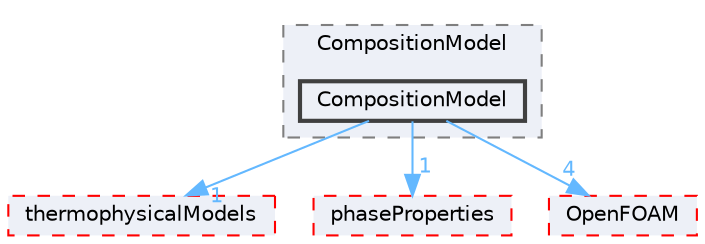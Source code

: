 digraph "src/lagrangian/intermediate/submodels/Reacting/CompositionModel/CompositionModel"
{
 // LATEX_PDF_SIZE
  bgcolor="transparent";
  edge [fontname=Helvetica,fontsize=10,labelfontname=Helvetica,labelfontsize=10];
  node [fontname=Helvetica,fontsize=10,shape=box,height=0.2,width=0.4];
  compound=true
  subgraph clusterdir_16f5845c09f6ad6ed2ac566840149531 {
    graph [ bgcolor="#edf0f7", pencolor="grey50", label="CompositionModel", fontname=Helvetica,fontsize=10 style="filled,dashed", URL="dir_16f5845c09f6ad6ed2ac566840149531.html",tooltip=""]
  dir_b0804e603a100977b4a8ff0dccfa84da [label="CompositionModel", fillcolor="#edf0f7", color="grey25", style="filled,bold", URL="dir_b0804e603a100977b4a8ff0dccfa84da.html",tooltip=""];
  }
  dir_2778d089ec5c4f66810b11f753867003 [label="thermophysicalModels", fillcolor="#edf0f7", color="red", style="filled,dashed", URL="dir_2778d089ec5c4f66810b11f753867003.html",tooltip=""];
  dir_970d888d503ae0b030e8ecd5b80bb0f3 [label="phaseProperties", fillcolor="#edf0f7", color="red", style="filled,dashed", URL="dir_970d888d503ae0b030e8ecd5b80bb0f3.html",tooltip=""];
  dir_c5473ff19b20e6ec4dfe5c310b3778a8 [label="OpenFOAM", fillcolor="#edf0f7", color="red", style="filled,dashed", URL="dir_c5473ff19b20e6ec4dfe5c310b3778a8.html",tooltip=""];
  dir_b0804e603a100977b4a8ff0dccfa84da->dir_2778d089ec5c4f66810b11f753867003 [headlabel="1", labeldistance=1.5 headhref="dir_000584_004022.html" href="dir_000584_004022.html" color="steelblue1" fontcolor="steelblue1"];
  dir_b0804e603a100977b4a8ff0dccfa84da->dir_970d888d503ae0b030e8ecd5b80bb0f3 [headlabel="1", labeldistance=1.5 headhref="dir_000584_002902.html" href="dir_000584_002902.html" color="steelblue1" fontcolor="steelblue1"];
  dir_b0804e603a100977b4a8ff0dccfa84da->dir_c5473ff19b20e6ec4dfe5c310b3778a8 [headlabel="4", labeldistance=1.5 headhref="dir_000584_002695.html" href="dir_000584_002695.html" color="steelblue1" fontcolor="steelblue1"];
}
